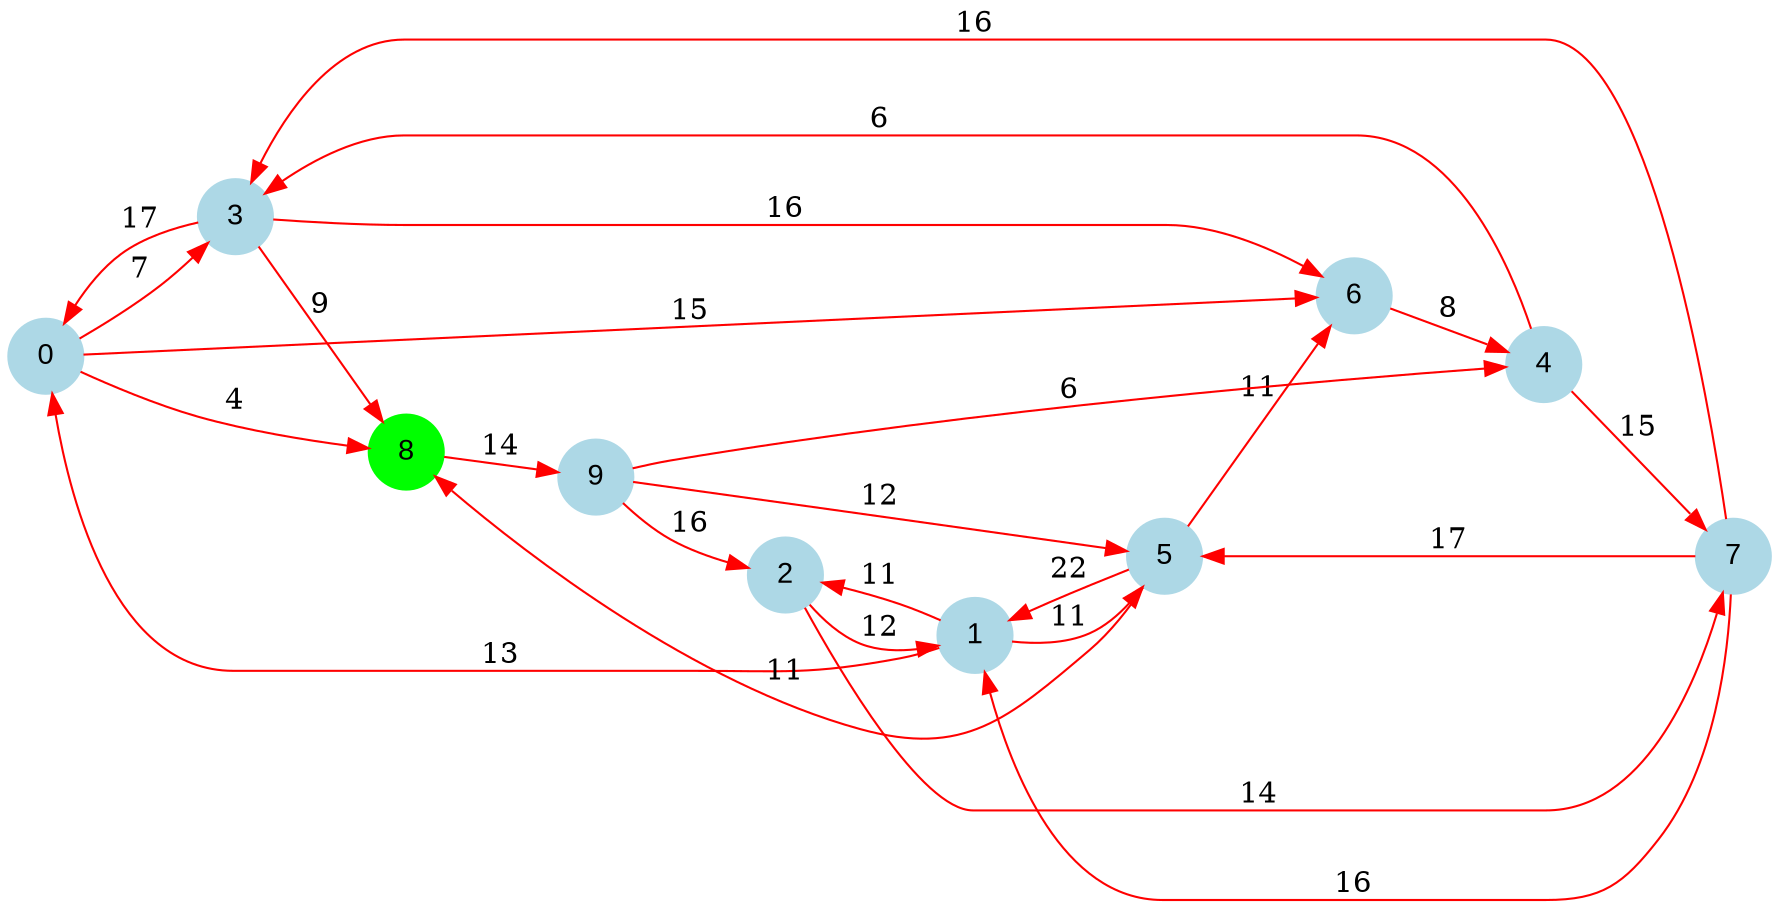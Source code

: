digraph graphe {
rankdir = LR;
edge [color=red];
0 [fontname="Arial", shape = circle, color=lightblue, style=filled];
1 [fontname="Arial", shape = circle, color=lightblue, style=filled];
2 [fontname="Arial", shape = circle, color=lightblue, style=filled];
3 [fontname="Arial", shape = circle, color=lightblue, style=filled];
4 [fontname="Arial", shape = circle, color=lightblue, style=filled];
5 [fontname="Arial", shape = circle, color=lightblue, style=filled];
6 [fontname="Arial", shape = circle, color=lightblue, style=filled];
7 [fontname="Arial", shape = circle, color=lightblue, style=filled];
8 [fontname="Arial", shape = circle, color=green, style=filled];
9 [fontname="Arial", shape = circle, color=lightblue, style=filled];
	0 -> 3 [label = "7"];
	0 -> 6 [label = "15"];
	0 -> 8 [label = "4"];
	1 -> 0 [label = "13"];
	1 -> 2 [label = "11"];
	1 -> 5 [label = "11"];
	2 -> 1 [label = "12"];
	2 -> 7 [label = "14"];
	3 -> 0 [label = "17"];
	3 -> 6 [label = "16"];
	3 -> 8 [label = "9"];
	4 -> 3 [label = "6"];
	4 -> 7 [label = "15"];
	5 -> 1 [label = "22"];
	5 -> 6 [label = "11"];
	5 -> 8 [label = "11"];
	6 -> 4 [label = "8"];
	7 -> 1 [label = "16"];
	7 -> 3 [label = "16"];
	7 -> 5 [label = "17"];
	8 -> 9 [label = "14"];
	9 -> 2 [label = "16"];
	9 -> 4 [label = "6"];
	9 -> 5 [label = "12"];
}